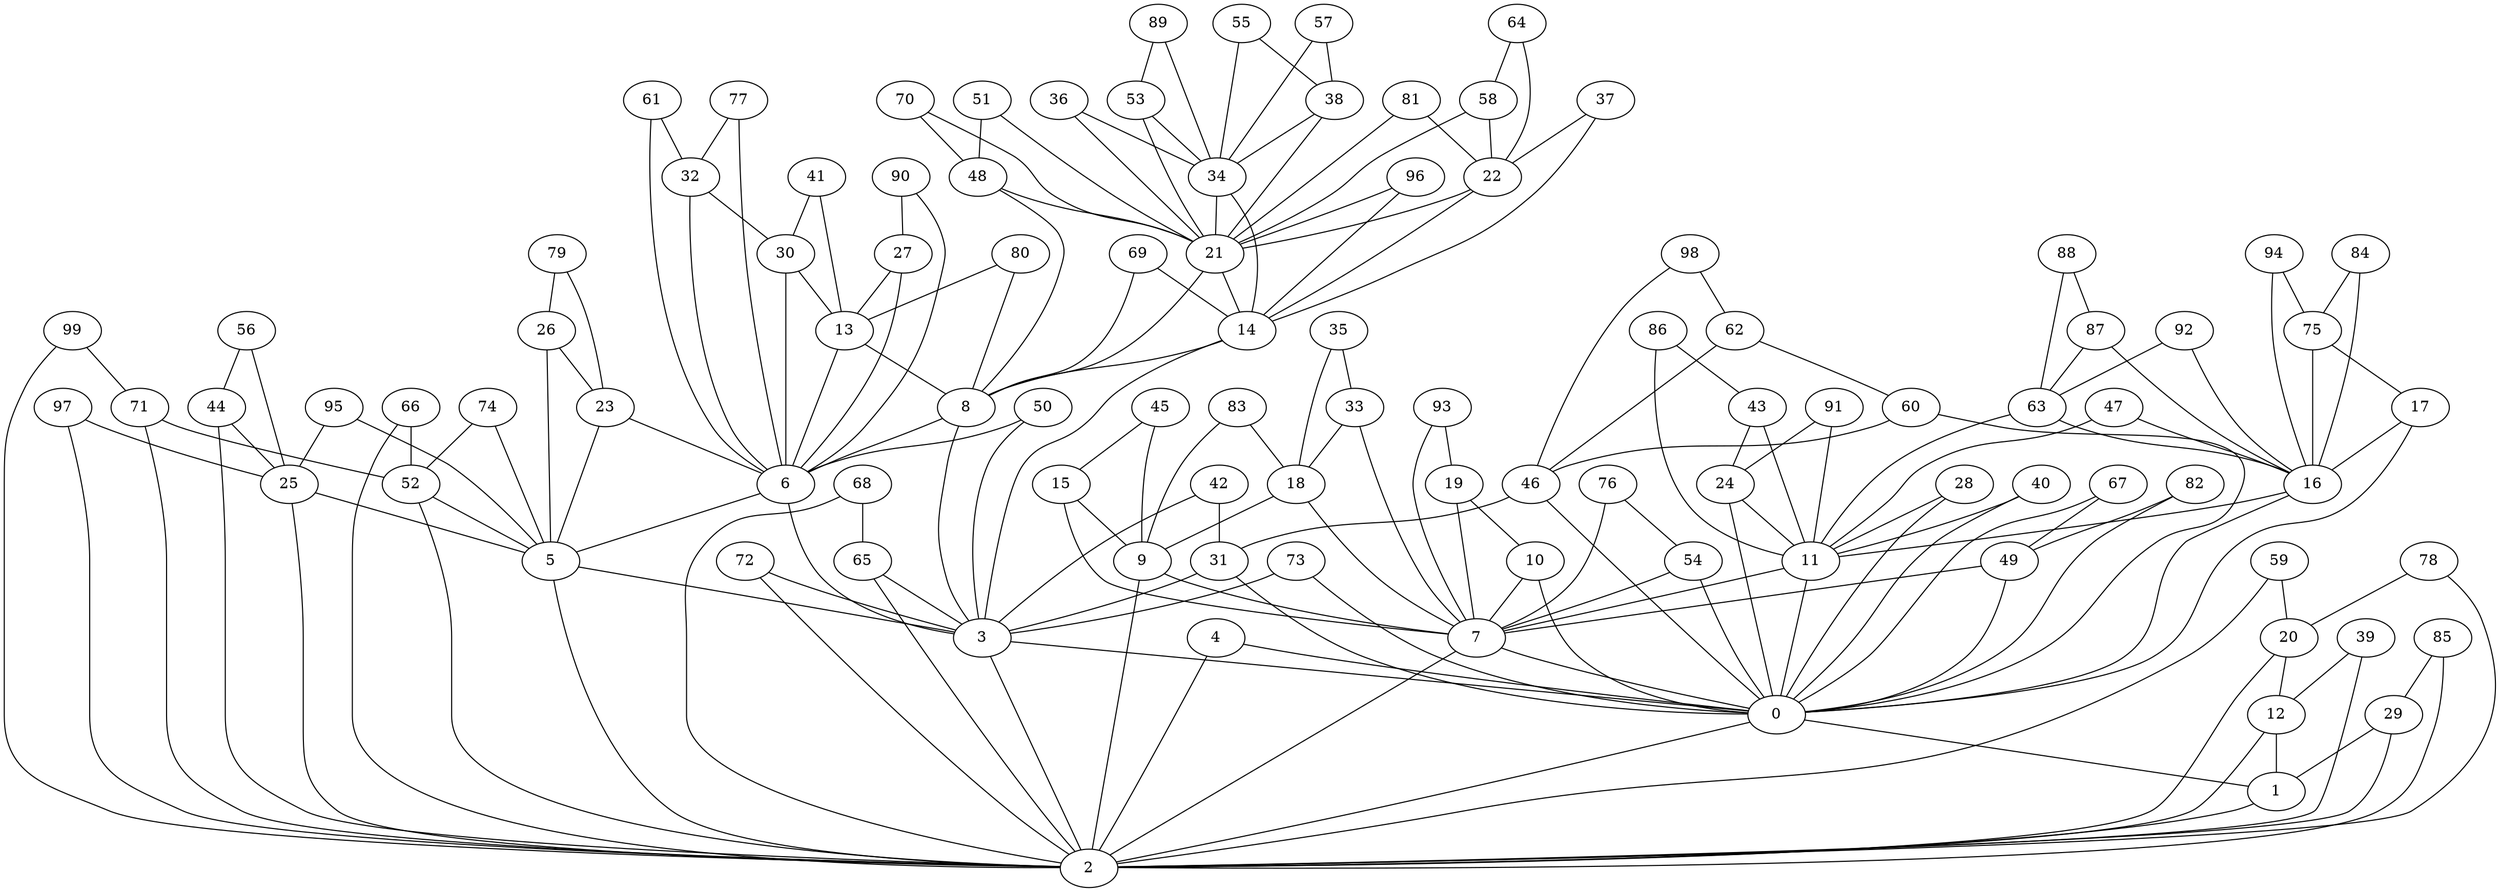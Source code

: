 graph G {
0[label="0"]
1[label="1"]
2[label="2"]
3[label="3"]
4[label="4"]
5[label="5"]
6[label="6"]
7[label="7"]
8[label="8"]
9[label="9"]
10[label="10"]
11[label="11"]
12[label="12"]
13[label="13"]
14[label="14"]
15[label="15"]
16[label="16"]
17[label="17"]
18[label="18"]
19[label="19"]
20[label="20"]
21[label="21"]
22[label="22"]
23[label="23"]
24[label="24"]
25[label="25"]
26[label="26"]
27[label="27"]
28[label="28"]
29[label="29"]
30[label="30"]
31[label="31"]
32[label="32"]
33[label="33"]
34[label="34"]
35[label="35"]
36[label="36"]
37[label="37"]
38[label="38"]
39[label="39"]
40[label="40"]
41[label="41"]
42[label="42"]
43[label="43"]
44[label="44"]
45[label="45"]
46[label="46"]
47[label="47"]
48[label="48"]
49[label="49"]
50[label="50"]
51[label="51"]
52[label="52"]
53[label="53"]
54[label="54"]
55[label="55"]
56[label="56"]
57[label="57"]
58[label="58"]
59[label="59"]
60[label="60"]
61[label="61"]
62[label="62"]
63[label="63"]
64[label="64"]
65[label="65"]
66[label="66"]
67[label="67"]
68[label="68"]
69[label="69"]
70[label="70"]
71[label="71"]
72[label="72"]
73[label="73"]
74[label="74"]
75[label="75"]
76[label="76"]
77[label="77"]
78[label="78"]
79[label="79"]
80[label="80"]
81[label="81"]
82[label="82"]
83[label="83"]
84[label="84"]
85[label="85"]
86[label="86"]
87[label="87"]
88[label="88"]
89[label="89"]
90[label="90"]
91[label="91"]
92[label="92"]
93[label="93"]
94[label="94"]
95[label="95"]
96[label="96"]
97[label="97"]
98[label="98"]
99[label="99"]
0 -- 1
1 -- 2
2 -- 0
3 -- 2
3 -- 0
4 -- 2
4 -- 0
5 -- 3
5 -- 2
6 -- 5
6 -- 3
7 -- 2
7 -- 0
8 -- 6
8 -- 3
9 -- 7
9 -- 2
10 -- 7
10 -- 0
11 -- 7
11 -- 0
12 -- 1
12 -- 2
13 -- 8
13 -- 6
14 -- 8
14 -- 3
15 -- 9
15 -- 7
16 -- 11
16 -- 0
17 -- 16
17 -- 0
18 -- 9
18 -- 7
19 -- 10
19 -- 7
20 -- 12
20 -- 2
21 -- 14
21 -- 8
22 -- 21
22 -- 14
23 -- 6
23 -- 5
24 -- 11
24 -- 0
25 -- 5
25 -- 2
26 -- 23
26 -- 5
27 -- 13
27 -- 6
28 -- 11
28 -- 0
29 -- 1
29 -- 2
30 -- 13
30 -- 6
31 -- 3
31 -- 0
32 -- 30
32 -- 6
33 -- 18
33 -- 7
34 -- 21
34 -- 14
35 -- 33
35 -- 18
36 -- 34
36 -- 21
37 -- 22
37 -- 14
38 -- 34
38 -- 21
39 -- 12
39 -- 2
40 -- 11
40 -- 0
41 -- 30
41 -- 13
42 -- 31
42 -- 3
43 -- 24
43 -- 11
44 -- 25
44 -- 2
45 -- 15
45 -- 9
46 -- 31
46 -- 0
47 -- 16
47 -- 11
48 -- 21
48 -- 8
49 -- 7
49 -- 0
50 -- 6
50 -- 3
51 -- 48
51 -- 21
52 -- 5
52 -- 2
53 -- 34
53 -- 21
54 -- 7
54 -- 0
55 -- 38
55 -- 34
56 -- 44
56 -- 25
57 -- 38
57 -- 34
58 -- 22
58 -- 21
59 -- 20
59 -- 2
60 -- 46
60 -- 0
61 -- 32
61 -- 6
62 -- 60
62 -- 46
63 -- 16
63 -- 11
64 -- 58
64 -- 22
65 -- 3
65 -- 2
66 -- 52
66 -- 2
67 -- 49
67 -- 0
68 -- 65
68 -- 2
69 -- 14
69 -- 8
70 -- 48
70 -- 21
71 -- 52
71 -- 2
72 -- 3
72 -- 2
73 -- 3
73 -- 0
74 -- 52
74 -- 5
75 -- 17
75 -- 16
76 -- 54
76 -- 7
77 -- 32
77 -- 6
78 -- 20
78 -- 2
79 -- 26
79 -- 23
80 -- 13
80 -- 8
81 -- 22
81 -- 21
82 -- 49
82 -- 0
83 -- 18
83 -- 9
84 -- 75
84 -- 16
85 -- 29
85 -- 2
86 -- 43
86 -- 11
87 -- 63
87 -- 16
88 -- 87
88 -- 63
89 -- 53
89 -- 34
90 -- 27
90 -- 6
91 -- 24
91 -- 11
92 -- 63
92 -- 16
93 -- 19
93 -- 7
94 -- 75
94 -- 16
95 -- 25
95 -- 5
96 -- 21
96 -- 14
97 -- 25
97 -- 2
98 -- 62
98 -- 46
99 -- 71
99 -- 2
}

